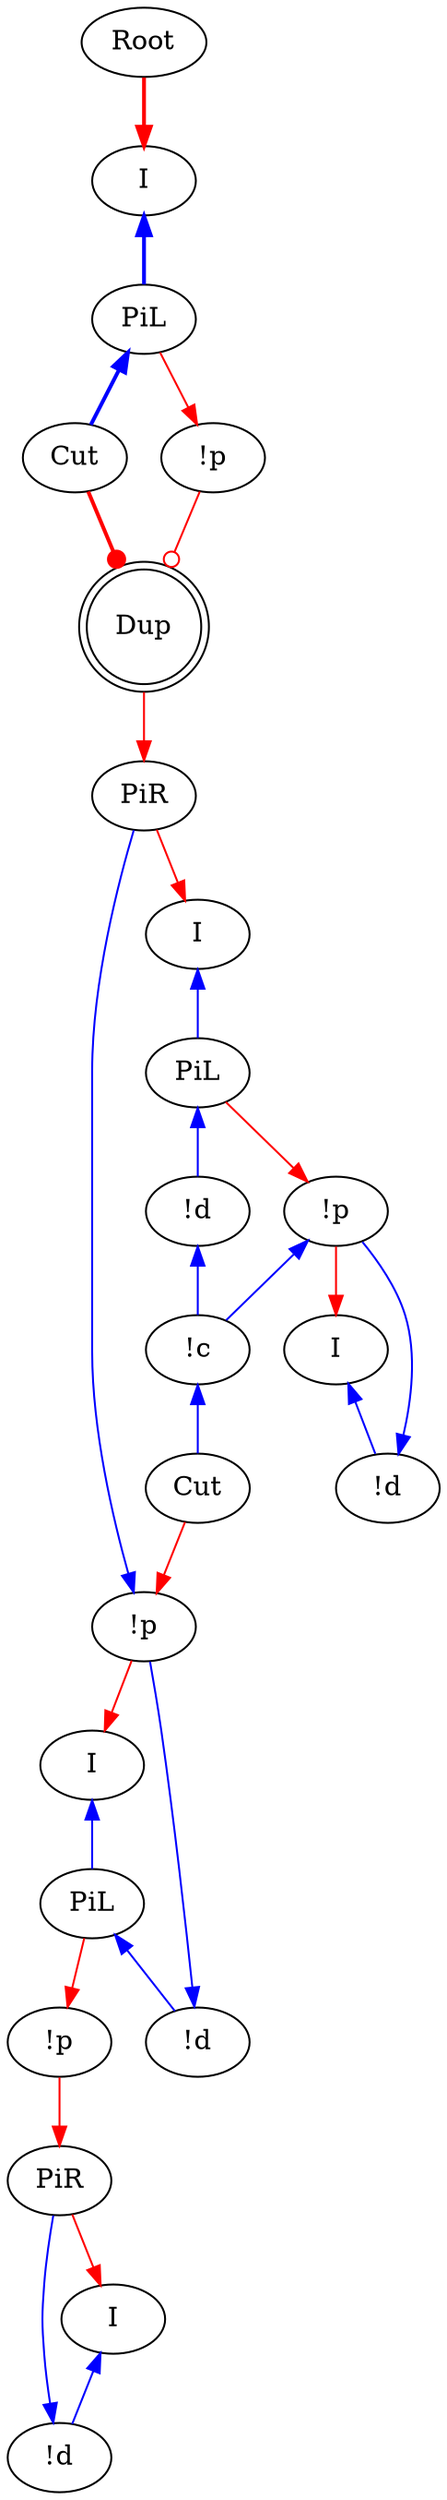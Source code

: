 digraph {
"Root0" [label="Root"]
"PiL0" [label="PiL"]
"PiL1" [label="PiL"]
"!d0" [label="!d"]
"!c0" [label="!c"]
"!p0" [label="!p"]
"I0" [label="I"]
"!d1" [label="!d"]
"!p1" [label="!p"]
"I1" [label="I"]
"PiL2" [label="PiL"]
"!d2" [label="!d"]
"!p2" [label="!p"]
"I2" [label="I"]
"!d3" [label="!d"]
"I3" [label="I"]
"Cut0" [label="Cut"]
"PiR0" [label="PiR"]
"PiR1" [label="PiR"]
"Cut1" [label="Cut"]
"I4" [label="I"]
"!p3" [label="!p"]
"Dup0_0" [label="Dup",shape=doublecircle]
"Cut0" -> "Dup0_0"[color=red,tooltip="e2",arrowhead=dot,penwidth=2]
"!p1" -> "PiR0"[color=blue,tooltip="h",dir=back]
"!d2" -> "!p1"[color=blue,tooltip="hj",dir=back]
"I1" -> "PiL2"[color=blue,tooltip="hl2",dir=back]
"PiL2" -> "!d2"[color=blue,tooltip="hl21",dir=back]
"!p2" -> "PiR1"[color=red,tooltip="hl2i"]
"PiL2" -> "!p2"[color=red,tooltip="hl2p"]
"!p1" -> "I1"[color=red,tooltip="hli"]
"Cut1" -> "!p1"[color=red,tooltip="hlp"]
"PiR0" -> "I4"[color=red,tooltip="hr"]
"!d3" -> "PiR1"[color=blue,tooltip="i",dir=back]
"I2" -> "!d3"[color=blue,tooltip="il",dir=back]
"PiR1" -> "I2"[color=red,tooltip="ir"]
"Dup0_0" -> "PiR0"[color=red,tooltip="reti"]
"Root0" -> "I3"[color=red,tooltip="rettop",penwidth=2]
"I3" -> "PiL0"[color=blue,tooltip="xl",penwidth=2,dir=back]
"PiL0" -> "Cut0"[color=blue,tooltip="xl1",penwidth=2,dir=back]
"!p3" -> "Dup0_0"[color=red,tooltip="xli",arrowhead=odot]
"PiL0" -> "!p3"[color=red,tooltip="xlp"]
"!c0" -> "Cut1"[color=blue,tooltip="y",dir=back]
"!d0" -> "!c0"[color=blue,tooltip="y1",dir=back]
"!p0" -> "!c0"[color=blue,tooltip="y2",dir=back]
"!d1" -> "!p0"[color=blue,tooltip="yj",dir=back]
"I4" -> "PiL1"[color=blue,tooltip="yl",dir=back]
"PiL1" -> "!d0"[color=blue,tooltip="yl1",dir=back]
"I0" -> "!d1"[color=blue,tooltip="yl2",dir=back]
"!p0" -> "I0"[color=red,tooltip="yli"]
"PiL1" -> "!p0"[color=red,tooltip="ylp"]
}
